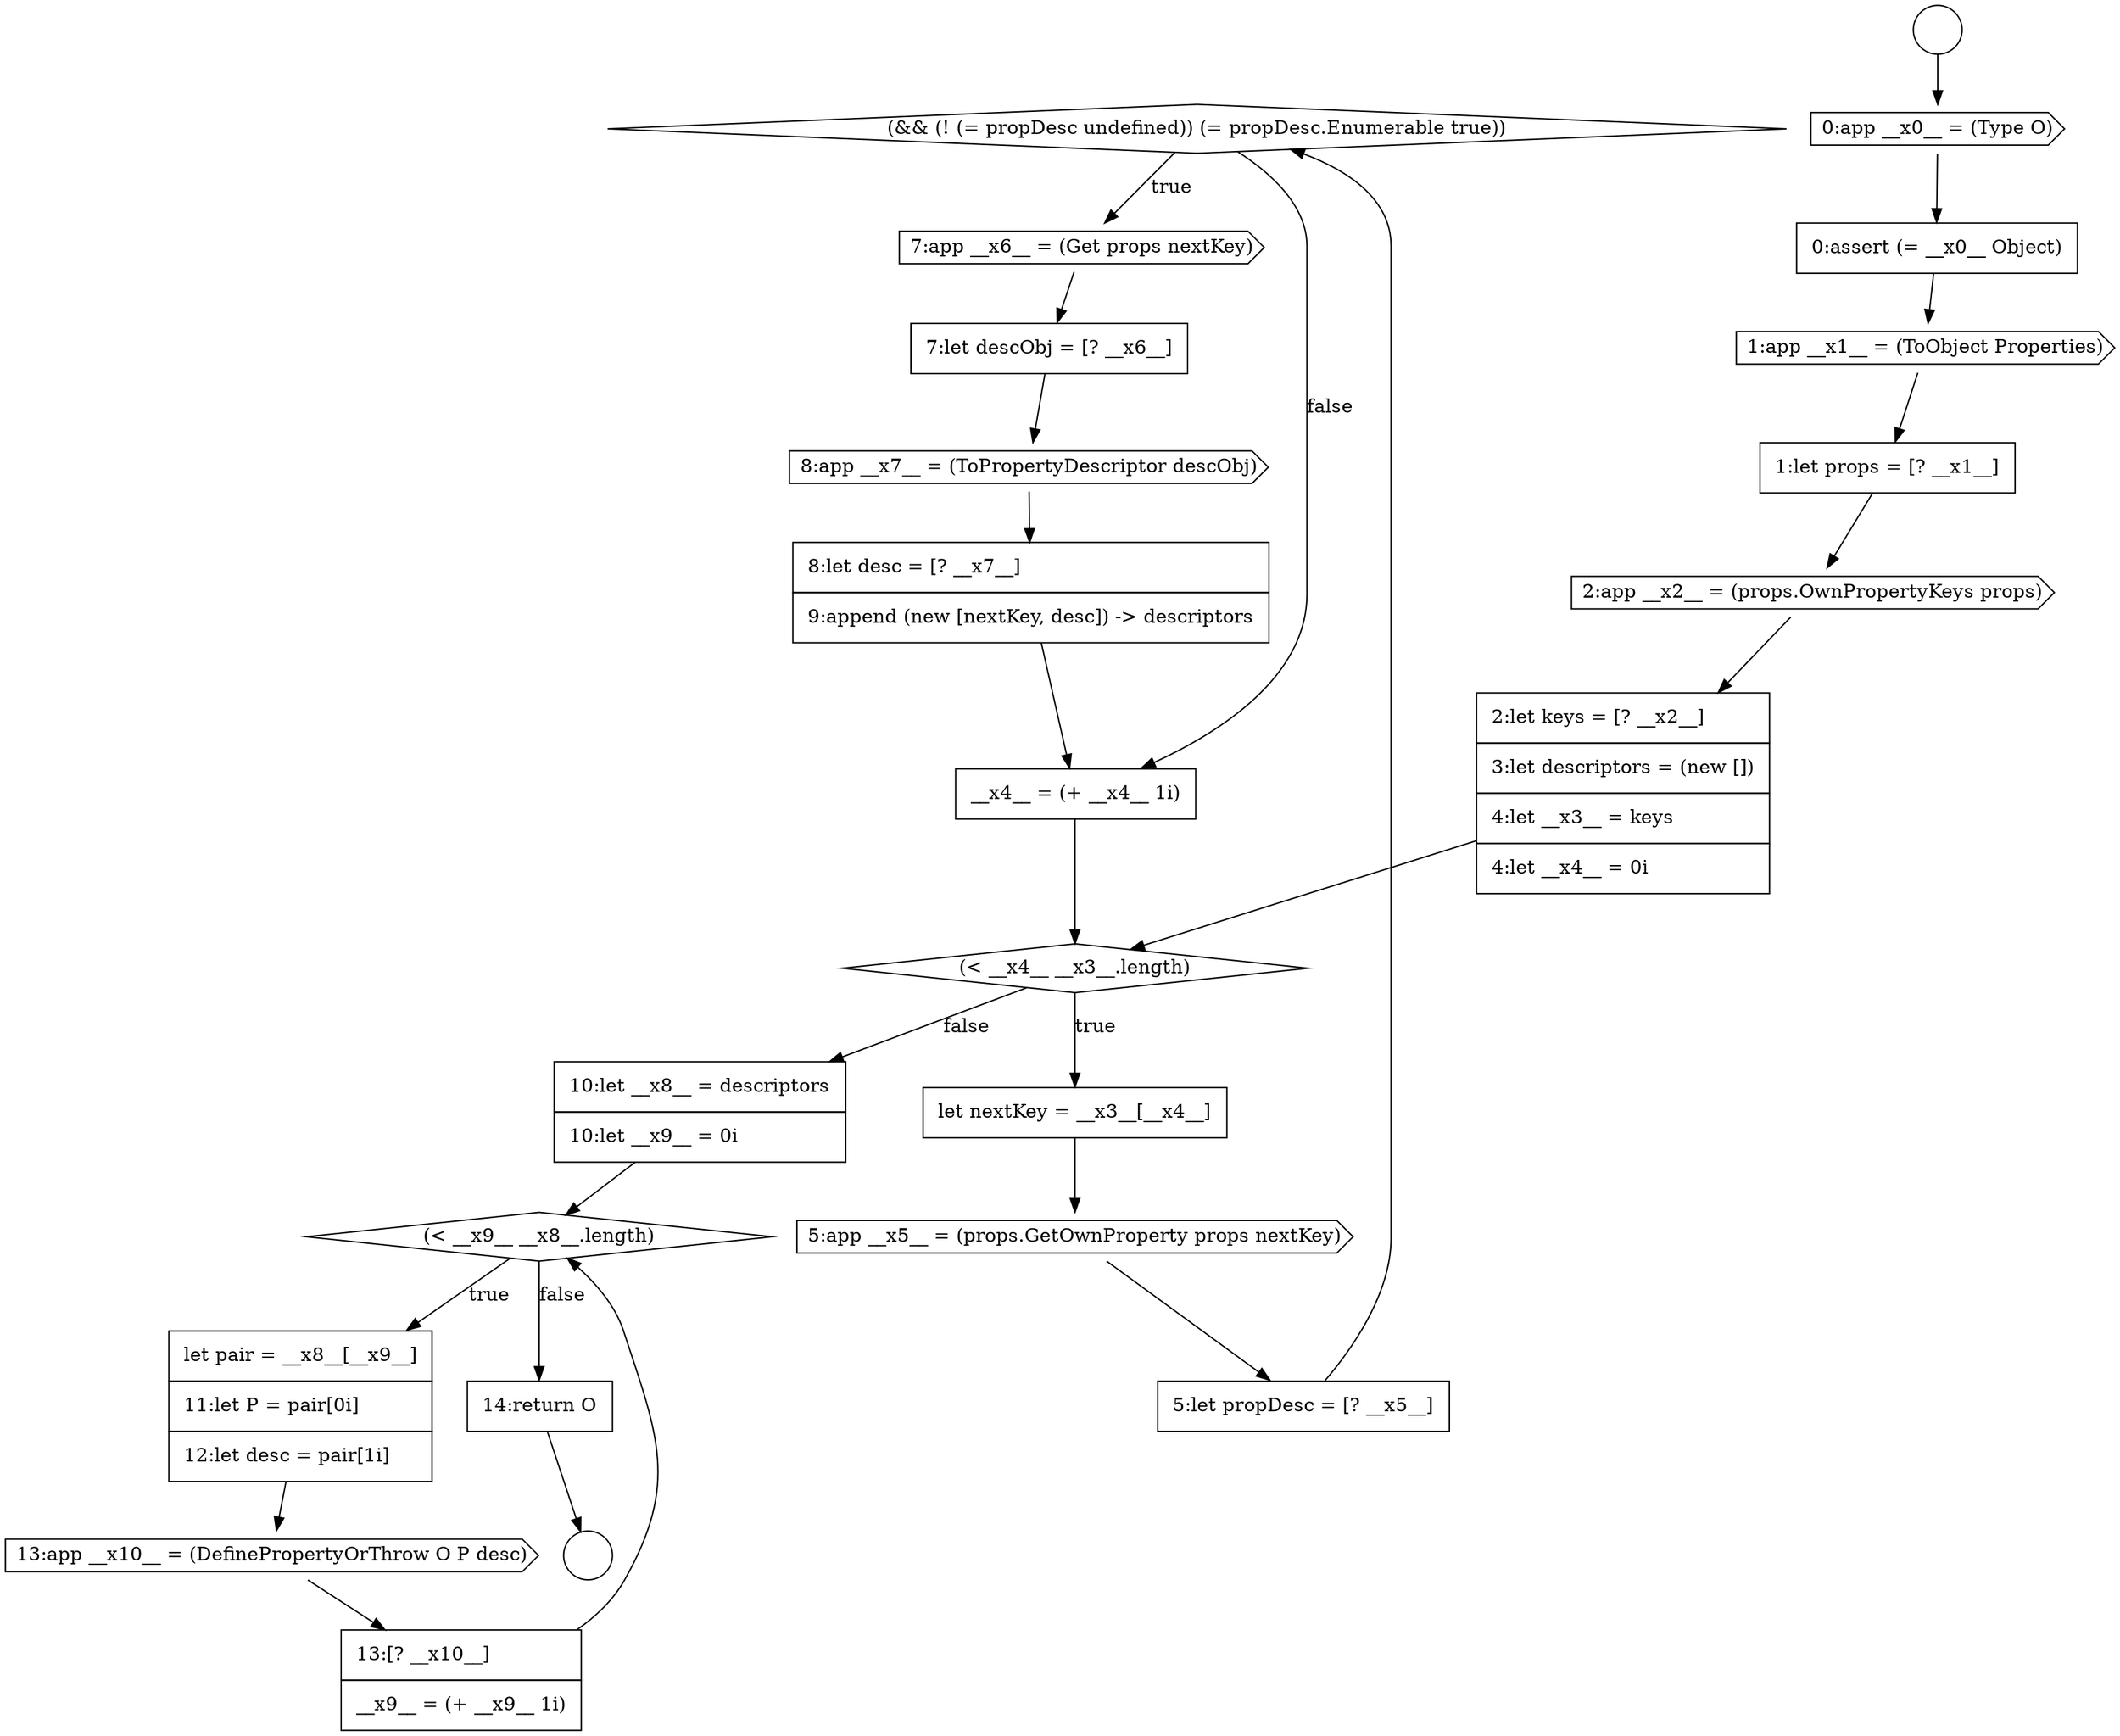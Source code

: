 digraph {
  node12286 [shape=diamond, label=<<font color="black">(&amp;&amp; (! (= propDesc undefined)) (= propDesc.Enumerable true))</font>> color="black" fillcolor="white" style=filled]
  node12291 [shape=none, margin=0, label=<<font color="black">
    <table border="0" cellborder="1" cellspacing="0" cellpadding="10">
      <tr><td align="left">__x4__ = (+ __x4__ 1i)</td></tr>
    </table>
  </font>> color="black" fillcolor="white" style=filled]
  node12275 [shape=circle label=" " color="black" fillcolor="white" style=filled]
  node12279 [shape=none, margin=0, label=<<font color="black">
    <table border="0" cellborder="1" cellspacing="0" cellpadding="10">
      <tr><td align="left">1:let props = [? __x1__]</td></tr>
    </table>
  </font>> color="black" fillcolor="white" style=filled]
  node12282 [shape=diamond, label=<<font color="black">(&lt; __x4__ __x3__.length)</font>> color="black" fillcolor="white" style=filled]
  node12297 [shape=none, margin=0, label=<<font color="black">
    <table border="0" cellborder="1" cellspacing="0" cellpadding="10">
      <tr><td align="left">14:return O</td></tr>
    </table>
  </font>> color="black" fillcolor="white" style=filled]
  node12289 [shape=cds, label=<<font color="black">8:app __x7__ = (ToPropertyDescriptor descObj)</font>> color="black" fillcolor="white" style=filled]
  node12277 [shape=none, margin=0, label=<<font color="black">
    <table border="0" cellborder="1" cellspacing="0" cellpadding="10">
      <tr><td align="left">0:assert (= __x0__ Object)</td></tr>
    </table>
  </font>> color="black" fillcolor="white" style=filled]
  node12281 [shape=none, margin=0, label=<<font color="black">
    <table border="0" cellborder="1" cellspacing="0" cellpadding="10">
      <tr><td align="left">2:let keys = [? __x2__]</td></tr>
      <tr><td align="left">3:let descriptors = (new [])</td></tr>
      <tr><td align="left">4:let __x3__ = keys</td></tr>
      <tr><td align="left">4:let __x4__ = 0i</td></tr>
    </table>
  </font>> color="black" fillcolor="white" style=filled]
  node12296 [shape=none, margin=0, label=<<font color="black">
    <table border="0" cellborder="1" cellspacing="0" cellpadding="10">
      <tr><td align="left">13:[? __x10__]</td></tr>
      <tr><td align="left">__x9__ = (+ __x9__ 1i)</td></tr>
    </table>
  </font>> color="black" fillcolor="white" style=filled]
  node12276 [shape=cds, label=<<font color="black">0:app __x0__ = (Type O)</font>> color="black" fillcolor="white" style=filled]
  node12295 [shape=cds, label=<<font color="black">13:app __x10__ = (DefinePropertyOrThrow O P desc)</font>> color="black" fillcolor="white" style=filled]
  node12290 [shape=none, margin=0, label=<<font color="black">
    <table border="0" cellborder="1" cellspacing="0" cellpadding="10">
      <tr><td align="left">8:let desc = [? __x7__]</td></tr>
      <tr><td align="left">9:append (new [nextKey, desc]) -&gt; descriptors</td></tr>
    </table>
  </font>> color="black" fillcolor="white" style=filled]
  node12287 [shape=cds, label=<<font color="black">7:app __x6__ = (Get props nextKey)</font>> color="black" fillcolor="white" style=filled]
  node12280 [shape=cds, label=<<font color="black">2:app __x2__ = (props.OwnPropertyKeys props)</font>> color="black" fillcolor="white" style=filled]
  node12278 [shape=cds, label=<<font color="black">1:app __x1__ = (ToObject Properties)</font>> color="black" fillcolor="white" style=filled]
  node12284 [shape=cds, label=<<font color="black">5:app __x5__ = (props.GetOwnProperty props nextKey)</font>> color="black" fillcolor="white" style=filled]
  node12274 [shape=circle label=" " color="black" fillcolor="white" style=filled]
  node12288 [shape=none, margin=0, label=<<font color="black">
    <table border="0" cellborder="1" cellspacing="0" cellpadding="10">
      <tr><td align="left">7:let descObj = [? __x6__]</td></tr>
    </table>
  </font>> color="black" fillcolor="white" style=filled]
  node12294 [shape=none, margin=0, label=<<font color="black">
    <table border="0" cellborder="1" cellspacing="0" cellpadding="10">
      <tr><td align="left">let pair = __x8__[__x9__]</td></tr>
      <tr><td align="left">11:let P = pair[0i]</td></tr>
      <tr><td align="left">12:let desc = pair[1i]</td></tr>
    </table>
  </font>> color="black" fillcolor="white" style=filled]
  node12283 [shape=none, margin=0, label=<<font color="black">
    <table border="0" cellborder="1" cellspacing="0" cellpadding="10">
      <tr><td align="left">let nextKey = __x3__[__x4__]</td></tr>
    </table>
  </font>> color="black" fillcolor="white" style=filled]
  node12293 [shape=diamond, label=<<font color="black">(&lt; __x9__ __x8__.length)</font>> color="black" fillcolor="white" style=filled]
  node12292 [shape=none, margin=0, label=<<font color="black">
    <table border="0" cellborder="1" cellspacing="0" cellpadding="10">
      <tr><td align="left">10:let __x8__ = descriptors</td></tr>
      <tr><td align="left">10:let __x9__ = 0i</td></tr>
    </table>
  </font>> color="black" fillcolor="white" style=filled]
  node12285 [shape=none, margin=0, label=<<font color="black">
    <table border="0" cellborder="1" cellspacing="0" cellpadding="10">
      <tr><td align="left">5:let propDesc = [? __x5__]</td></tr>
    </table>
  </font>> color="black" fillcolor="white" style=filled]
  node12288 -> node12289 [ color="black"]
  node12276 -> node12277 [ color="black"]
  node12291 -> node12282 [ color="black"]
  node12296 -> node12293 [ color="black"]
  node12294 -> node12295 [ color="black"]
  node12280 -> node12281 [ color="black"]
  node12282 -> node12283 [label=<<font color="black">true</font>> color="black"]
  node12282 -> node12292 [label=<<font color="black">false</font>> color="black"]
  node12285 -> node12286 [ color="black"]
  node12283 -> node12284 [ color="black"]
  node12281 -> node12282 [ color="black"]
  node12290 -> node12291 [ color="black"]
  node12284 -> node12285 [ color="black"]
  node12289 -> node12290 [ color="black"]
  node12277 -> node12278 [ color="black"]
  node12286 -> node12287 [label=<<font color="black">true</font>> color="black"]
  node12286 -> node12291 [label=<<font color="black">false</font>> color="black"]
  node12295 -> node12296 [ color="black"]
  node12292 -> node12293 [ color="black"]
  node12279 -> node12280 [ color="black"]
  node12278 -> node12279 [ color="black"]
  node12274 -> node12276 [ color="black"]
  node12287 -> node12288 [ color="black"]
  node12293 -> node12294 [label=<<font color="black">true</font>> color="black"]
  node12293 -> node12297 [label=<<font color="black">false</font>> color="black"]
  node12297 -> node12275 [ color="black"]
}
